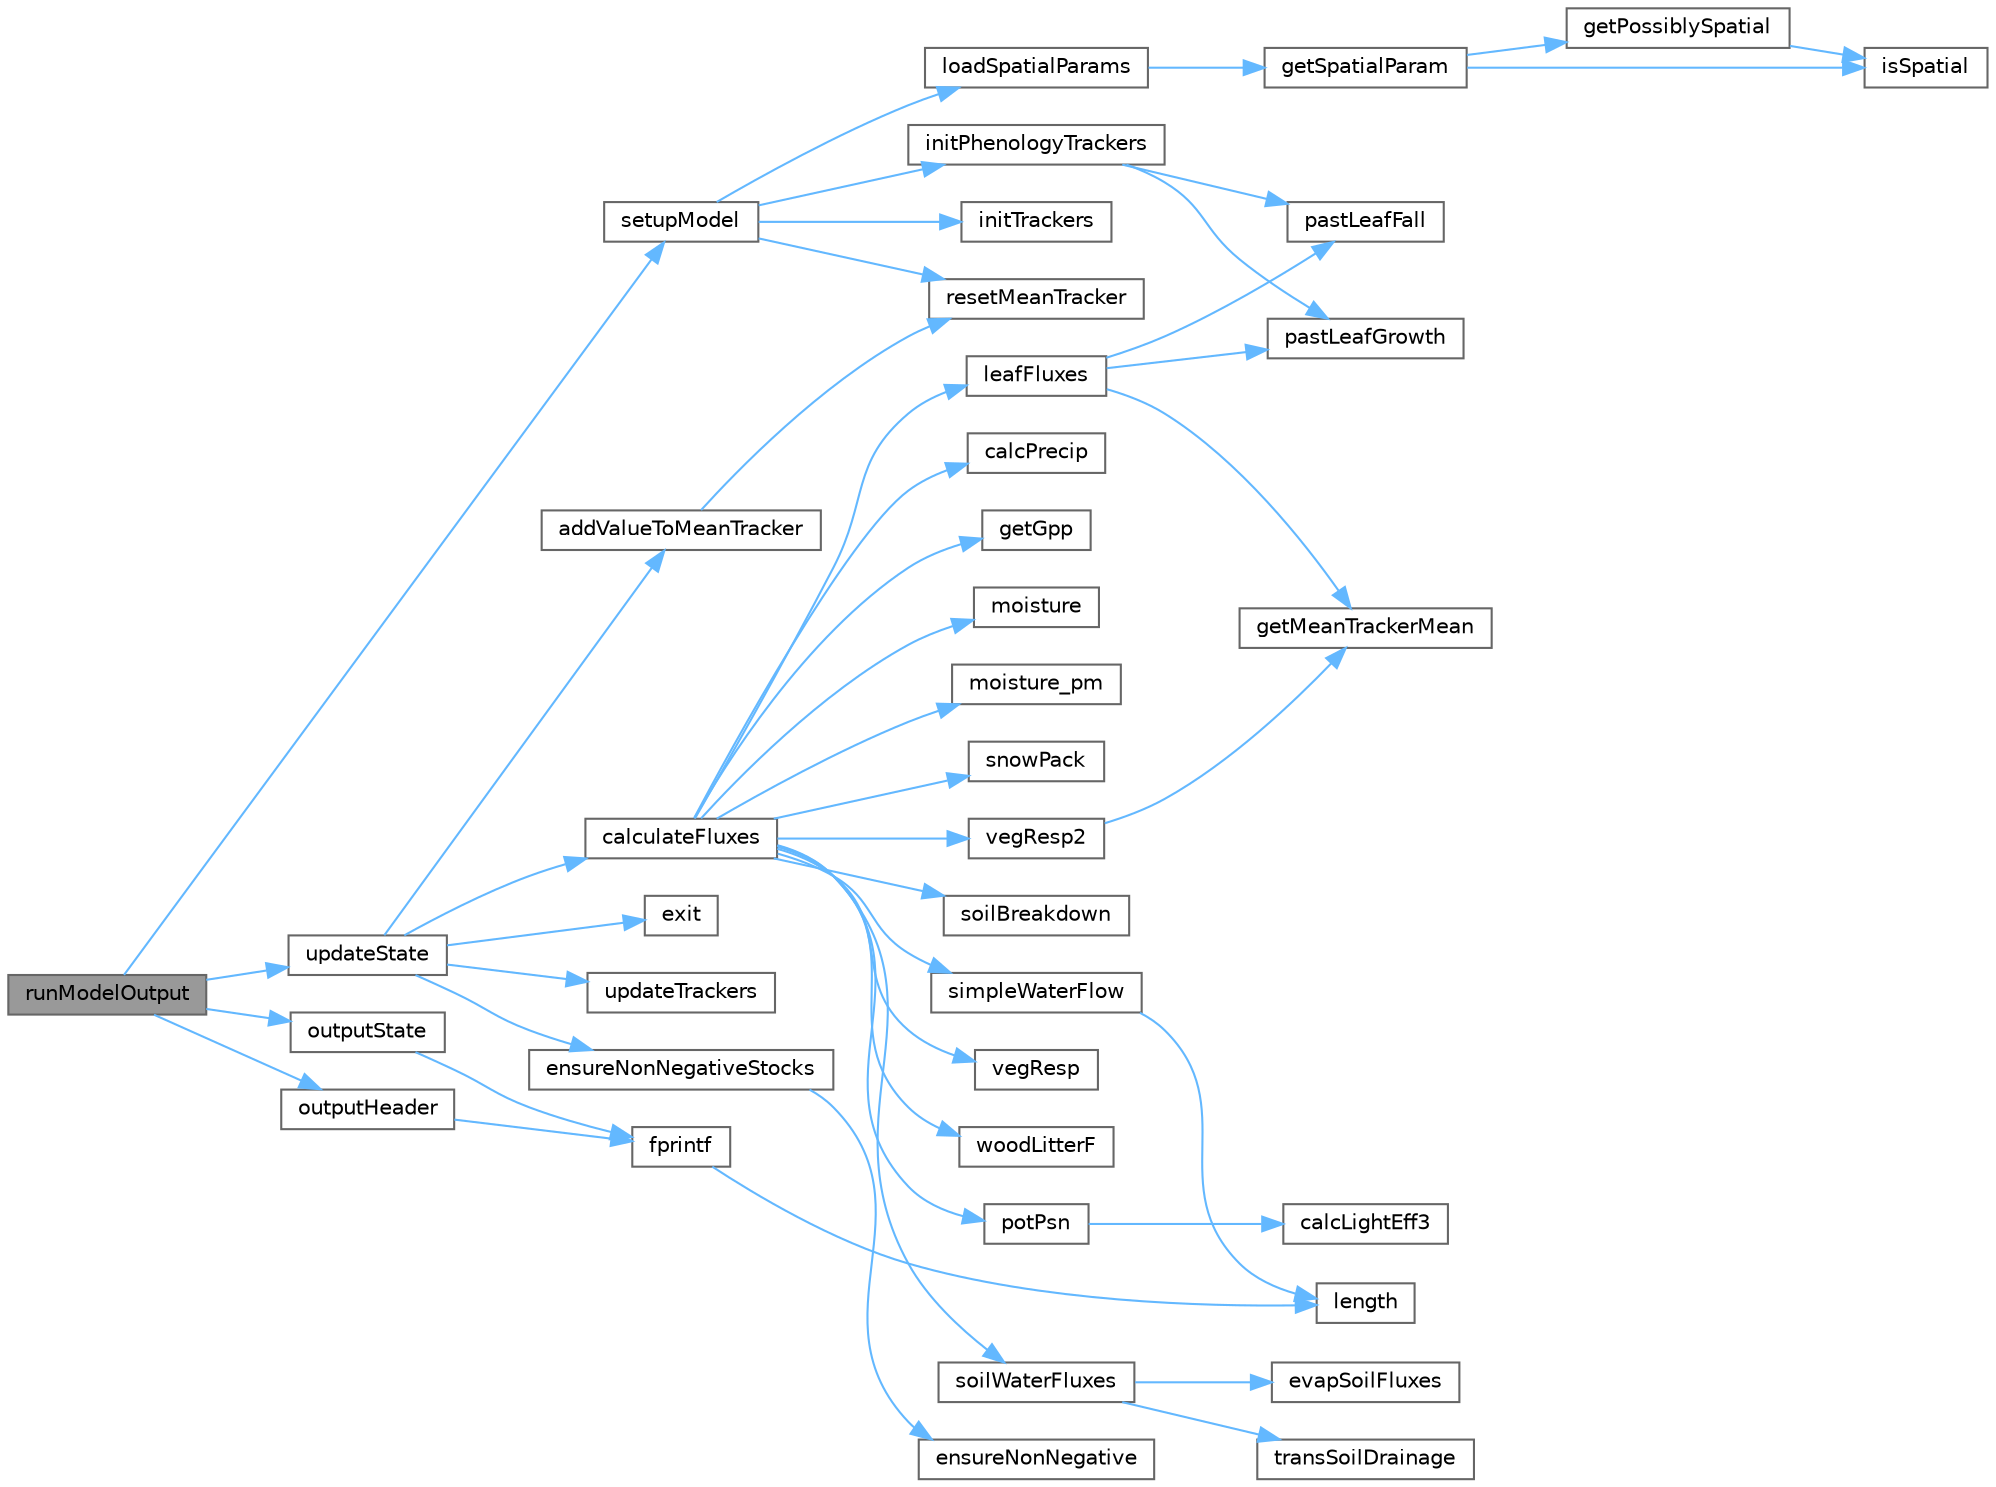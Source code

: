 digraph "runModelOutput"
{
 // LATEX_PDF_SIZE
  bgcolor="transparent";
  edge [fontname=Helvetica,fontsize=10,labelfontname=Helvetica,labelfontsize=10];
  node [fontname=Helvetica,fontsize=10,shape=box,height=0.2,width=0.4];
  rankdir="LR";
  Node1 [id="Node000001",label="runModelOutput",height=0.2,width=0.4,color="gray40", fillcolor="grey60", style="filled", fontcolor="black",tooltip=" "];
  Node1 -> Node2 [id="edge1_Node000001_Node000002",color="steelblue1",style="solid",tooltip=" "];
  Node2 [id="Node000002",label="outputHeader",height=0.2,width=0.4,color="grey40", fillcolor="white", style="filled",URL="$d3/d1c/sipnetv_oct2006_8c.html#afe7a3ea0ba3ae1f21f777e75be954d88",tooltip=" "];
  Node2 -> Node3 [id="edge2_Node000002_Node000003",color="steelblue1",style="solid",tooltip=" "];
  Node3 [id="Node000003",label="fprintf",height=0.2,width=0.4,color="grey40", fillcolor="white", style="filled",URL="$db/d38/splitdata_8m.html#a1b55763cc205d6b6f157eefb24e20e4c",tooltip=" "];
  Node3 -> Node4 [id="edge3_Node000003_Node000004",color="steelblue1",style="solid",tooltip=" "];
  Node4 [id="Node000004",label="length",height=0.2,width=0.4,color="grey40", fillcolor="white", style="filled",URL="$d9/dce/daylen_8m.html#a86e0024c249e4a09333409ec56451e1e",tooltip=" "];
  Node1 -> Node5 [id="edge4_Node000001_Node000005",color="steelblue1",style="solid",tooltip=" "];
  Node5 [id="Node000005",label="outputState",height=0.2,width=0.4,color="grey40", fillcolor="white", style="filled",URL="$d3/d1c/sipnetv_oct2006_8c.html#aafb7702a7e224d9e8402df7a2ca700b3",tooltip=" "];
  Node5 -> Node3 [id="edge5_Node000005_Node000003",color="steelblue1",style="solid",tooltip=" "];
  Node1 -> Node6 [id="edge6_Node000001_Node000006",color="steelblue1",style="solid",tooltip=" "];
  Node6 [id="Node000006",label="setupModel",height=0.2,width=0.4,color="grey40", fillcolor="white", style="filled",URL="$d3/d1c/sipnetv_oct2006_8c.html#a0efad227d8e097ade293ef92ec87b26e",tooltip=" "];
  Node6 -> Node7 [id="edge7_Node000006_Node000007",color="steelblue1",style="solid",tooltip=" "];
  Node7 [id="Node000007",label="initPhenologyTrackers",height=0.2,width=0.4,color="grey40", fillcolor="white", style="filled",URL="$d3/d1c/sipnetv_oct2006_8c.html#a5c7993de818df1e23101f7b5c7ae79b7",tooltip=" "];
  Node7 -> Node8 [id="edge8_Node000007_Node000008",color="steelblue1",style="solid",tooltip=" "];
  Node8 [id="Node000008",label="pastLeafFall",height=0.2,width=0.4,color="grey40", fillcolor="white", style="filled",URL="$d3/d1c/sipnetv_oct2006_8c.html#a9d42469c8cdb3e676e1958c57da19547",tooltip=" "];
  Node7 -> Node9 [id="edge9_Node000007_Node000009",color="steelblue1",style="solid",tooltip=" "];
  Node9 [id="Node000009",label="pastLeafGrowth",height=0.2,width=0.4,color="grey40", fillcolor="white", style="filled",URL="$d3/d1c/sipnetv_oct2006_8c.html#a629ee475c747e21157b6d448454d1647",tooltip=" "];
  Node6 -> Node10 [id="edge10_Node000006_Node000010",color="steelblue1",style="solid",tooltip=" "];
  Node10 [id="Node000010",label="initTrackers",height=0.2,width=0.4,color="grey40", fillcolor="white", style="filled",URL="$d3/d1c/sipnetv_oct2006_8c.html#af9cf81e2509a32497ab85f75e1edcf9e",tooltip=" "];
  Node6 -> Node11 [id="edge11_Node000006_Node000011",color="steelblue1",style="solid",tooltip=" "];
  Node11 [id="Node000011",label="loadSpatialParams",height=0.2,width=0.4,color="grey40", fillcolor="white", style="filled",URL="$d7/dd8/_s_i_p_n_e_topts_in_2spatial_params_8c.html#ad416c787f51b053e50264b97cc56f425",tooltip=" "];
  Node11 -> Node12 [id="edge12_Node000011_Node000012",color="steelblue1",style="solid",tooltip=" "];
  Node12 [id="Node000012",label="getSpatialParam",height=0.2,width=0.4,color="grey40", fillcolor="white", style="filled",URL="$d7/dd8/_s_i_p_n_e_topts_in_2spatial_params_8c.html#ac941eee725b3734909015835a7cad499",tooltip=" "];
  Node12 -> Node13 [id="edge13_Node000012_Node000013",color="steelblue1",style="solid",tooltip=" "];
  Node13 [id="Node000013",label="getPossiblySpatial",height=0.2,width=0.4,color="grey40", fillcolor="white", style="filled",URL="$d7/dd8/_s_i_p_n_e_topts_in_2spatial_params_8c.html#ace067e115166bd724ba5081dbf1f6f27",tooltip=" "];
  Node13 -> Node14 [id="edge14_Node000013_Node000014",color="steelblue1",style="solid",tooltip=" "];
  Node14 [id="Node000014",label="isSpatial",height=0.2,width=0.4,color="grey40", fillcolor="white", style="filled",URL="$d7/dd8/_s_i_p_n_e_topts_in_2spatial_params_8c.html#ae99fa2266ffe4ed506690f3cf382e26e",tooltip=" "];
  Node12 -> Node14 [id="edge15_Node000012_Node000014",color="steelblue1",style="solid",tooltip=" "];
  Node6 -> Node15 [id="edge16_Node000006_Node000015",color="steelblue1",style="solid",tooltip=" "];
  Node15 [id="Node000015",label="resetMeanTracker",height=0.2,width=0.4,color="grey40", fillcolor="white", style="filled",URL="$d5/d1f/runmean_8c.html#aafa097eaf82986761f1920d2a1ed2457",tooltip=" "];
  Node1 -> Node16 [id="edge17_Node000001_Node000016",color="steelblue1",style="solid",tooltip=" "];
  Node16 [id="Node000016",label="updateState",height=0.2,width=0.4,color="grey40", fillcolor="white", style="filled",URL="$d3/d1c/sipnetv_oct2006_8c.html#aa5dabf4a89c5e3410a829e6a3d042c1f",tooltip=" "];
  Node16 -> Node17 [id="edge18_Node000016_Node000017",color="steelblue1",style="solid",tooltip=" "];
  Node17 [id="Node000017",label="addValueToMeanTracker",height=0.2,width=0.4,color="grey40", fillcolor="white", style="filled",URL="$d5/d1f/runmean_8c.html#a3b3e682c43d0a347c6eaf7de4cb68a16",tooltip=" "];
  Node17 -> Node15 [id="edge19_Node000017_Node000015",color="steelblue1",style="solid",tooltip=" "];
  Node16 -> Node18 [id="edge20_Node000016_Node000018",color="steelblue1",style="solid",tooltip=" "];
  Node18 [id="Node000018",label="calculateFluxes",height=0.2,width=0.4,color="grey40", fillcolor="white", style="filled",URL="$d3/d1c/sipnetv_oct2006_8c.html#a8938f698e8ab7e67b5793587b3030f09",tooltip=" "];
  Node18 -> Node19 [id="edge21_Node000018_Node000019",color="steelblue1",style="solid",tooltip=" "];
  Node19 [id="Node000019",label="calcPrecip",height=0.2,width=0.4,color="grey40", fillcolor="white", style="filled",URL="$d3/d1c/sipnetv_oct2006_8c.html#a74d1f0563b41ce09b39c84d512f660f3",tooltip=" "];
  Node18 -> Node20 [id="edge22_Node000018_Node000020",color="steelblue1",style="solid",tooltip=" "];
  Node20 [id="Node000020",label="getGpp",height=0.2,width=0.4,color="grey40", fillcolor="white", style="filled",URL="$d3/d1c/sipnetv_oct2006_8c.html#a8c2f0ba72fdaae9e3836745acd5fc7eb",tooltip=" "];
  Node18 -> Node21 [id="edge23_Node000018_Node000021",color="steelblue1",style="solid",tooltip=" "];
  Node21 [id="Node000021",label="leafFluxes",height=0.2,width=0.4,color="grey40", fillcolor="white", style="filled",URL="$d3/d1c/sipnetv_oct2006_8c.html#a3141adc9db6e20c6bdb1a11f7d779d1b",tooltip=" "];
  Node21 -> Node22 [id="edge24_Node000021_Node000022",color="steelblue1",style="solid",tooltip=" "];
  Node22 [id="Node000022",label="getMeanTrackerMean",height=0.2,width=0.4,color="grey40", fillcolor="white", style="filled",URL="$d5/d1f/runmean_8c.html#aee80c094e5cc8830c70fd93fa14bb102",tooltip=" "];
  Node21 -> Node8 [id="edge25_Node000021_Node000008",color="steelblue1",style="solid",tooltip=" "];
  Node21 -> Node9 [id="edge26_Node000021_Node000009",color="steelblue1",style="solid",tooltip=" "];
  Node18 -> Node23 [id="edge27_Node000018_Node000023",color="steelblue1",style="solid",tooltip=" "];
  Node23 [id="Node000023",label="moisture",height=0.2,width=0.4,color="grey40", fillcolor="white", style="filled",URL="$d3/d1c/sipnetv_oct2006_8c.html#ae1cde3b069d0958828a9739fd94755db",tooltip=" "];
  Node18 -> Node24 [id="edge28_Node000018_Node000024",color="steelblue1",style="solid",tooltip=" "];
  Node24 [id="Node000024",label="moisture_pm",height=0.2,width=0.4,color="grey40", fillcolor="white", style="filled",URL="$d3/d1c/sipnetv_oct2006_8c.html#af660487faf0711964c061ed1cac6005f",tooltip=" "];
  Node18 -> Node25 [id="edge29_Node000018_Node000025",color="steelblue1",style="solid",tooltip=" "];
  Node25 [id="Node000025",label="potPsn",height=0.2,width=0.4,color="grey40", fillcolor="white", style="filled",URL="$d3/d1c/sipnetv_oct2006_8c.html#a23a1722243c28c71c4f684cf6534fb9f",tooltip=" "];
  Node25 -> Node26 [id="edge30_Node000025_Node000026",color="steelblue1",style="solid",tooltip=" "];
  Node26 [id="Node000026",label="calcLightEff3",height=0.2,width=0.4,color="grey40", fillcolor="white", style="filled",URL="$d3/d1c/sipnetv_oct2006_8c.html#a534e01f1f469ee1b8bcccb84dea2e017",tooltip=" "];
  Node18 -> Node27 [id="edge31_Node000018_Node000027",color="steelblue1",style="solid",tooltip=" "];
  Node27 [id="Node000027",label="simpleWaterFlow",height=0.2,width=0.4,color="grey40", fillcolor="white", style="filled",URL="$d3/d1c/sipnetv_oct2006_8c.html#a8760c2d181a729bf56e8372445b33aab",tooltip=" "];
  Node27 -> Node4 [id="edge32_Node000027_Node000004",color="steelblue1",style="solid",tooltip=" "];
  Node18 -> Node28 [id="edge33_Node000018_Node000028",color="steelblue1",style="solid",tooltip=" "];
  Node28 [id="Node000028",label="snowPack",height=0.2,width=0.4,color="grey40", fillcolor="white", style="filled",URL="$d3/d1c/sipnetv_oct2006_8c.html#a316ac45bcdc2d3372761d43e597874ab",tooltip=" "];
  Node18 -> Node29 [id="edge34_Node000018_Node000029",color="steelblue1",style="solid",tooltip=" "];
  Node29 [id="Node000029",label="soilBreakdown",height=0.2,width=0.4,color="grey40", fillcolor="white", style="filled",URL="$d3/d1c/sipnetv_oct2006_8c.html#a6b82287932679ebd632dd4c7baaf6f7e",tooltip=" "];
  Node18 -> Node30 [id="edge35_Node000018_Node000030",color="steelblue1",style="solid",tooltip=" "];
  Node30 [id="Node000030",label="soilWaterFluxes",height=0.2,width=0.4,color="grey40", fillcolor="white", style="filled",URL="$d3/d1c/sipnetv_oct2006_8c.html#a397c7c05612189c254b1186783c77676",tooltip=" "];
  Node30 -> Node31 [id="edge36_Node000030_Node000031",color="steelblue1",style="solid",tooltip=" "];
  Node31 [id="Node000031",label="evapSoilFluxes",height=0.2,width=0.4,color="grey40", fillcolor="white", style="filled",URL="$d3/d1c/sipnetv_oct2006_8c.html#a77c5d30cbb6d679e52a99eff1f712641",tooltip=" "];
  Node30 -> Node32 [id="edge37_Node000030_Node000032",color="steelblue1",style="solid",tooltip=" "];
  Node32 [id="Node000032",label="transSoilDrainage",height=0.2,width=0.4,color="grey40", fillcolor="white", style="filled",URL="$d3/d1c/sipnetv_oct2006_8c.html#ae0e1d9ee4d9eb24f862611ec4a89e797",tooltip=" "];
  Node18 -> Node33 [id="edge38_Node000018_Node000033",color="steelblue1",style="solid",tooltip=" "];
  Node33 [id="Node000033",label="vegResp",height=0.2,width=0.4,color="grey40", fillcolor="white", style="filled",URL="$d3/d1c/sipnetv_oct2006_8c.html#a2d6b40f90dd338910f832524445b6c52",tooltip=" "];
  Node18 -> Node34 [id="edge39_Node000018_Node000034",color="steelblue1",style="solid",tooltip=" "];
  Node34 [id="Node000034",label="vegResp2",height=0.2,width=0.4,color="grey40", fillcolor="white", style="filled",URL="$d3/d1c/sipnetv_oct2006_8c.html#a750b724612dc74c3876dff1a08c05793",tooltip=" "];
  Node34 -> Node22 [id="edge40_Node000034_Node000022",color="steelblue1",style="solid",tooltip=" "];
  Node18 -> Node35 [id="edge41_Node000018_Node000035",color="steelblue1",style="solid",tooltip=" "];
  Node35 [id="Node000035",label="woodLitterF",height=0.2,width=0.4,color="grey40", fillcolor="white", style="filled",URL="$d3/d1c/sipnetv_oct2006_8c.html#a4fa75755604d209a86f737ba875af952",tooltip=" "];
  Node16 -> Node36 [id="edge42_Node000016_Node000036",color="steelblue1",style="solid",tooltip=" "];
  Node36 [id="Node000036",label="ensureNonNegativeStocks",height=0.2,width=0.4,color="grey40", fillcolor="white", style="filled",URL="$d3/d1c/sipnetv_oct2006_8c.html#a4b4f01208ed83dd71fd4de4193024692",tooltip=" "];
  Node36 -> Node37 [id="edge43_Node000036_Node000037",color="steelblue1",style="solid",tooltip=" "];
  Node37 [id="Node000037",label="ensureNonNegative",height=0.2,width=0.4,color="grey40", fillcolor="white", style="filled",URL="$d3/d1c/sipnetv_oct2006_8c.html#ac9b31a3b89b0fd8bcca50ded6c094e14",tooltip=" "];
  Node16 -> Node38 [id="edge44_Node000016_Node000038",color="steelblue1",style="solid",tooltip=" "];
  Node38 [id="Node000038",label="exit",height=0.2,width=0.4,color="grey40", fillcolor="white", style="filled",URL="$da/d39/exit_handler_8c.html#a7b17e5913b7dff48eec9ba3976ccfd3c",tooltip=" "];
  Node16 -> Node39 [id="edge45_Node000016_Node000039",color="steelblue1",style="solid",tooltip=" "];
  Node39 [id="Node000039",label="updateTrackers",height=0.2,width=0.4,color="grey40", fillcolor="white", style="filled",URL="$d3/d1c/sipnetv_oct2006_8c.html#a8b7178c18acaf22dffc942561473d6bb",tooltip=" "];
}
